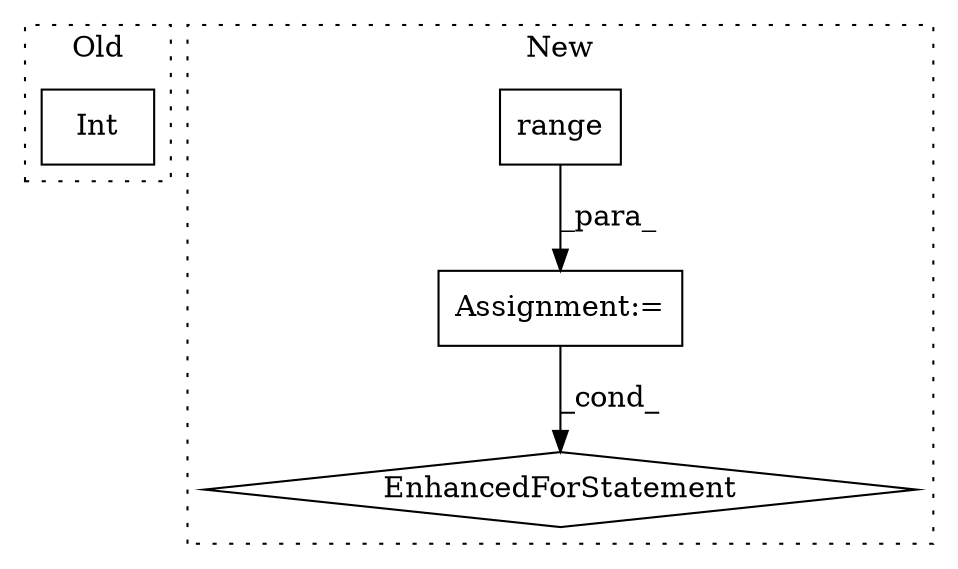 digraph G {
subgraph cluster0 {
1 [label="Int" a="32" s="11766,11792" l="4,1" shape="box"];
label = "Old";
style="dotted";
}
subgraph cluster1 {
2 [label="range" a="32" s="10355,10375" l="6,1" shape="box"];
3 [label="EnhancedForStatement" a="70" s="10288,10376" l="57,2" shape="diamond"];
4 [label="Assignment:=" a="7" s="10288,10376" l="57,2" shape="box"];
label = "New";
style="dotted";
}
2 -> 4 [label="_para_"];
4 -> 3 [label="_cond_"];
}